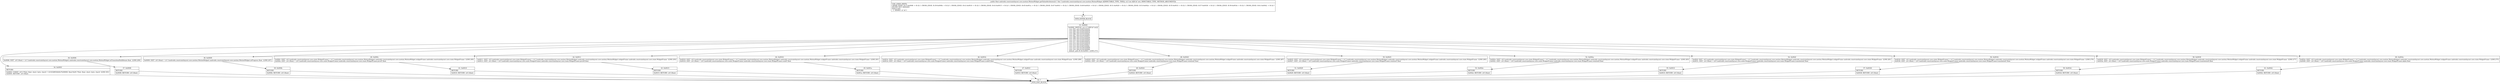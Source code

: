 digraph "CFG forandroidx.constraintlayout.core.motion.MotionWidget.getValueAttributes(I)F" {
Node_31 [shape=record,label="{31\:\ ?|MTH_ENTER_BLOCK\l}"];
Node_33 [shape=record,label="{33\:\ 0x0000|0x0000: SWITCH  (r2 I:?? A[D('id' int)])\l case 303: goto B:60:0x003e\l case 304: goto B:58:0x0039\l case 305: goto B:56:0x0034\l case 306: goto B:54:0x002f\l case 307: goto B:34:0x0003\l case 308: goto B:52:0x002a\l case 309: goto B:50:0x0025\l case 310: goto B:48:0x0020\l case 311: goto B:46:0x001b\l case 312: goto B:44:0x0016\l case 313: goto B:42:0x0011\l case 314: goto B:40:0x000c\l case 315: goto B:38:0x0009\l case 316: goto B:36:0x0006\l default: goto B:34:0x0003  (LINE:273)\l}"];
Node_34 [shape=record,label="{34\:\ 0x0003|RETURN\l|0x0003: CONST  (r0 I:??[int, float, short, byte, char]) = (2143289344(0x7fc00000, float:NaN) ??[int, float, short, byte, char])  (LINE:301)\l0x0005: RETURN  (r0 I:float) \l}"];
Node_32 [shape=record,label="{32\:\ ?|MTH_EXIT_BLOCK\l}"];
Node_36 [shape=record,label="{36\:\ 0x0006|0x0006: IGET  (r0 I:float) = (r1 I:androidx.constraintlayout.core.motion.MotionWidget) androidx.constraintlayout.core.motion.MotionWidget.mTransitionPathRotate float  (LINE:299)\l}"];
Node_37 [shape=record,label="{37\:\ 0x0008|RETURN\l|0x0008: RETURN  (r0 I:float) \l}"];
Node_38 [shape=record,label="{38\:\ 0x0009|0x0009: IGET  (r0 I:float) = (r1 I:androidx.constraintlayout.core.motion.MotionWidget) androidx.constraintlayout.core.motion.MotionWidget.mProgress float  (LINE:297)\l}"];
Node_39 [shape=record,label="{39\:\ 0x000b|RETURN\l|0x000b: RETURN  (r0 I:float) \l}"];
Node_40 [shape=record,label="{40\:\ 0x000c|0x000c: IGET  (r0 I:androidx.constraintlayout.core.state.WidgetFrame) = (r1 I:androidx.constraintlayout.core.motion.MotionWidget) androidx.constraintlayout.core.motion.MotionWidget.widgetFrame androidx.constraintlayout.core.state.WidgetFrame  (LINE:295)\l0x000e: IGET  (r0 I:float) = (r0 I:androidx.constraintlayout.core.state.WidgetFrame) androidx.constraintlayout.core.state.WidgetFrame.pivotY float \l}"];
Node_41 [shape=record,label="{41\:\ 0x0010|RETURN\l|0x0010: RETURN  (r0 I:float) \l}"];
Node_42 [shape=record,label="{42\:\ 0x0011|0x0011: IGET  (r0 I:androidx.constraintlayout.core.state.WidgetFrame) = (r1 I:androidx.constraintlayout.core.motion.MotionWidget) androidx.constraintlayout.core.motion.MotionWidget.widgetFrame androidx.constraintlayout.core.state.WidgetFrame  (LINE:293)\l0x0013: IGET  (r0 I:float) = (r0 I:androidx.constraintlayout.core.state.WidgetFrame) androidx.constraintlayout.core.state.WidgetFrame.pivotX float \l}"];
Node_43 [shape=record,label="{43\:\ 0x0015|RETURN\l|0x0015: RETURN  (r0 I:float) \l}"];
Node_44 [shape=record,label="{44\:\ 0x0016|0x0016: IGET  (r0 I:androidx.constraintlayout.core.state.WidgetFrame) = (r1 I:androidx.constraintlayout.core.motion.MotionWidget) androidx.constraintlayout.core.motion.MotionWidget.widgetFrame androidx.constraintlayout.core.state.WidgetFrame  (LINE:291)\l0x0018: IGET  (r0 I:float) = (r0 I:androidx.constraintlayout.core.state.WidgetFrame) androidx.constraintlayout.core.state.WidgetFrame.scaleY float \l}"];
Node_45 [shape=record,label="{45\:\ 0x001a|RETURN\l|0x001a: RETURN  (r0 I:float) \l}"];
Node_46 [shape=record,label="{46\:\ 0x001b|0x001b: IGET  (r0 I:androidx.constraintlayout.core.state.WidgetFrame) = (r1 I:androidx.constraintlayout.core.motion.MotionWidget) androidx.constraintlayout.core.motion.MotionWidget.widgetFrame androidx.constraintlayout.core.state.WidgetFrame  (LINE:289)\l0x001d: IGET  (r0 I:float) = (r0 I:androidx.constraintlayout.core.state.WidgetFrame) androidx.constraintlayout.core.state.WidgetFrame.scaleX float \l}"];
Node_47 [shape=record,label="{47\:\ 0x001f|RETURN\l|0x001f: RETURN  (r0 I:float) \l}"];
Node_48 [shape=record,label="{48\:\ 0x0020|0x0020: IGET  (r0 I:androidx.constraintlayout.core.state.WidgetFrame) = (r1 I:androidx.constraintlayout.core.motion.MotionWidget) androidx.constraintlayout.core.motion.MotionWidget.widgetFrame androidx.constraintlayout.core.state.WidgetFrame  (LINE:287)\l0x0022: IGET  (r0 I:float) = (r0 I:androidx.constraintlayout.core.state.WidgetFrame) androidx.constraintlayout.core.state.WidgetFrame.rotationZ float \l}"];
Node_49 [shape=record,label="{49\:\ 0x0024|RETURN\l|0x0024: RETURN  (r0 I:float) \l}"];
Node_50 [shape=record,label="{50\:\ 0x0025|0x0025: IGET  (r0 I:androidx.constraintlayout.core.state.WidgetFrame) = (r1 I:androidx.constraintlayout.core.motion.MotionWidget) androidx.constraintlayout.core.motion.MotionWidget.widgetFrame androidx.constraintlayout.core.state.WidgetFrame  (LINE:285)\l0x0027: IGET  (r0 I:float) = (r0 I:androidx.constraintlayout.core.state.WidgetFrame) androidx.constraintlayout.core.state.WidgetFrame.rotationY float \l}"];
Node_51 [shape=record,label="{51\:\ 0x0029|RETURN\l|0x0029: RETURN  (r0 I:float) \l}"];
Node_52 [shape=record,label="{52\:\ 0x002a|0x002a: IGET  (r0 I:androidx.constraintlayout.core.state.WidgetFrame) = (r1 I:androidx.constraintlayout.core.motion.MotionWidget) androidx.constraintlayout.core.motion.MotionWidget.widgetFrame androidx.constraintlayout.core.state.WidgetFrame  (LINE:283)\l0x002c: IGET  (r0 I:float) = (r0 I:androidx.constraintlayout.core.state.WidgetFrame) androidx.constraintlayout.core.state.WidgetFrame.rotationX float \l}"];
Node_53 [shape=record,label="{53\:\ 0x002e|RETURN\l|0x002e: RETURN  (r0 I:float) \l}"];
Node_54 [shape=record,label="{54\:\ 0x002f|0x002f: IGET  (r0 I:androidx.constraintlayout.core.state.WidgetFrame) = (r1 I:androidx.constraintlayout.core.motion.MotionWidget) androidx.constraintlayout.core.motion.MotionWidget.widgetFrame androidx.constraintlayout.core.state.WidgetFrame  (LINE:281)\l0x0031: IGET  (r0 I:float) = (r0 I:androidx.constraintlayout.core.state.WidgetFrame) androidx.constraintlayout.core.state.WidgetFrame.translationZ float \l}"];
Node_55 [shape=record,label="{55\:\ 0x0033|RETURN\l|0x0033: RETURN  (r0 I:float) \l}"];
Node_56 [shape=record,label="{56\:\ 0x0034|0x0034: IGET  (r0 I:androidx.constraintlayout.core.state.WidgetFrame) = (r1 I:androidx.constraintlayout.core.motion.MotionWidget) androidx.constraintlayout.core.motion.MotionWidget.widgetFrame androidx.constraintlayout.core.state.WidgetFrame  (LINE:279)\l0x0036: IGET  (r0 I:float) = (r0 I:androidx.constraintlayout.core.state.WidgetFrame) androidx.constraintlayout.core.state.WidgetFrame.translationY float \l}"];
Node_57 [shape=record,label="{57\:\ 0x0038|RETURN\l|0x0038: RETURN  (r0 I:float) \l}"];
Node_58 [shape=record,label="{58\:\ 0x0039|0x0039: IGET  (r0 I:androidx.constraintlayout.core.state.WidgetFrame) = (r1 I:androidx.constraintlayout.core.motion.MotionWidget) androidx.constraintlayout.core.motion.MotionWidget.widgetFrame androidx.constraintlayout.core.state.WidgetFrame  (LINE:277)\l0x003b: IGET  (r0 I:float) = (r0 I:androidx.constraintlayout.core.state.WidgetFrame) androidx.constraintlayout.core.state.WidgetFrame.translationX float \l}"];
Node_59 [shape=record,label="{59\:\ 0x003d|RETURN\l|0x003d: RETURN  (r0 I:float) \l}"];
Node_60 [shape=record,label="{60\:\ 0x003e|0x003e: IGET  (r0 I:androidx.constraintlayout.core.state.WidgetFrame) = (r1 I:androidx.constraintlayout.core.motion.MotionWidget) androidx.constraintlayout.core.motion.MotionWidget.widgetFrame androidx.constraintlayout.core.state.WidgetFrame  (LINE:275)\l0x0040: IGET  (r0 I:float) = (r0 I:androidx.constraintlayout.core.state.WidgetFrame) androidx.constraintlayout.core.state.WidgetFrame.alpha float \l}"];
Node_61 [shape=record,label="{61\:\ 0x0042|RETURN\l|0x0042: RETURN  (r0 I:float) \l}"];
MethodNode[shape=record,label="{public float androidx.constraintlayout.core.motion.MotionWidget.getValueAttributes((r1 'this' I:androidx.constraintlayout.core.motion.MotionWidget A[IMMUTABLE_TYPE, THIS]), (r2 I:int A[D('id' int), IMMUTABLE_TYPE, METHOD_ARGUMENT]))  | USE_LINES_HINTS\lCROSS_EDGE: B:37:0x0008 \-\> B:32:?, CROSS_EDGE: B:39:0x000b \-\> B:32:?, CROSS_EDGE: B:41:0x0010 \-\> B:32:?, CROSS_EDGE: B:43:0x0015 \-\> B:32:?, CROSS_EDGE: B:45:0x001a \-\> B:32:?, CROSS_EDGE: B:47:0x001f \-\> B:32:?, CROSS_EDGE: B:49:0x0024 \-\> B:32:?, CROSS_EDGE: B:51:0x0029 \-\> B:32:?, CROSS_EDGE: B:53:0x002e \-\> B:32:?, CROSS_EDGE: B:55:0x0033 \-\> B:32:?, CROSS_EDGE: B:57:0x0038 \-\> B:32:?, CROSS_EDGE: B:59:0x003d \-\> B:32:?, CROSS_EDGE: B:61:0x0042 \-\> B:32:?\lINLINE_NOT_NEEDED\lDebug Info:\l  \-1 \-0x0063: r2 'id' I\l}"];
MethodNode -> Node_31;Node_31 -> Node_33;
Node_33 -> Node_34;
Node_33 -> Node_36;
Node_33 -> Node_38;
Node_33 -> Node_40;
Node_33 -> Node_42;
Node_33 -> Node_44;
Node_33 -> Node_46;
Node_33 -> Node_48;
Node_33 -> Node_50;
Node_33 -> Node_52;
Node_33 -> Node_54;
Node_33 -> Node_56;
Node_33 -> Node_58;
Node_33 -> Node_60;
Node_34 -> Node_32;
Node_36 -> Node_37;
Node_37 -> Node_32;
Node_38 -> Node_39;
Node_39 -> Node_32;
Node_40 -> Node_41;
Node_41 -> Node_32;
Node_42 -> Node_43;
Node_43 -> Node_32;
Node_44 -> Node_45;
Node_45 -> Node_32;
Node_46 -> Node_47;
Node_47 -> Node_32;
Node_48 -> Node_49;
Node_49 -> Node_32;
Node_50 -> Node_51;
Node_51 -> Node_32;
Node_52 -> Node_53;
Node_53 -> Node_32;
Node_54 -> Node_55;
Node_55 -> Node_32;
Node_56 -> Node_57;
Node_57 -> Node_32;
Node_58 -> Node_59;
Node_59 -> Node_32;
Node_60 -> Node_61;
Node_61 -> Node_32;
}

